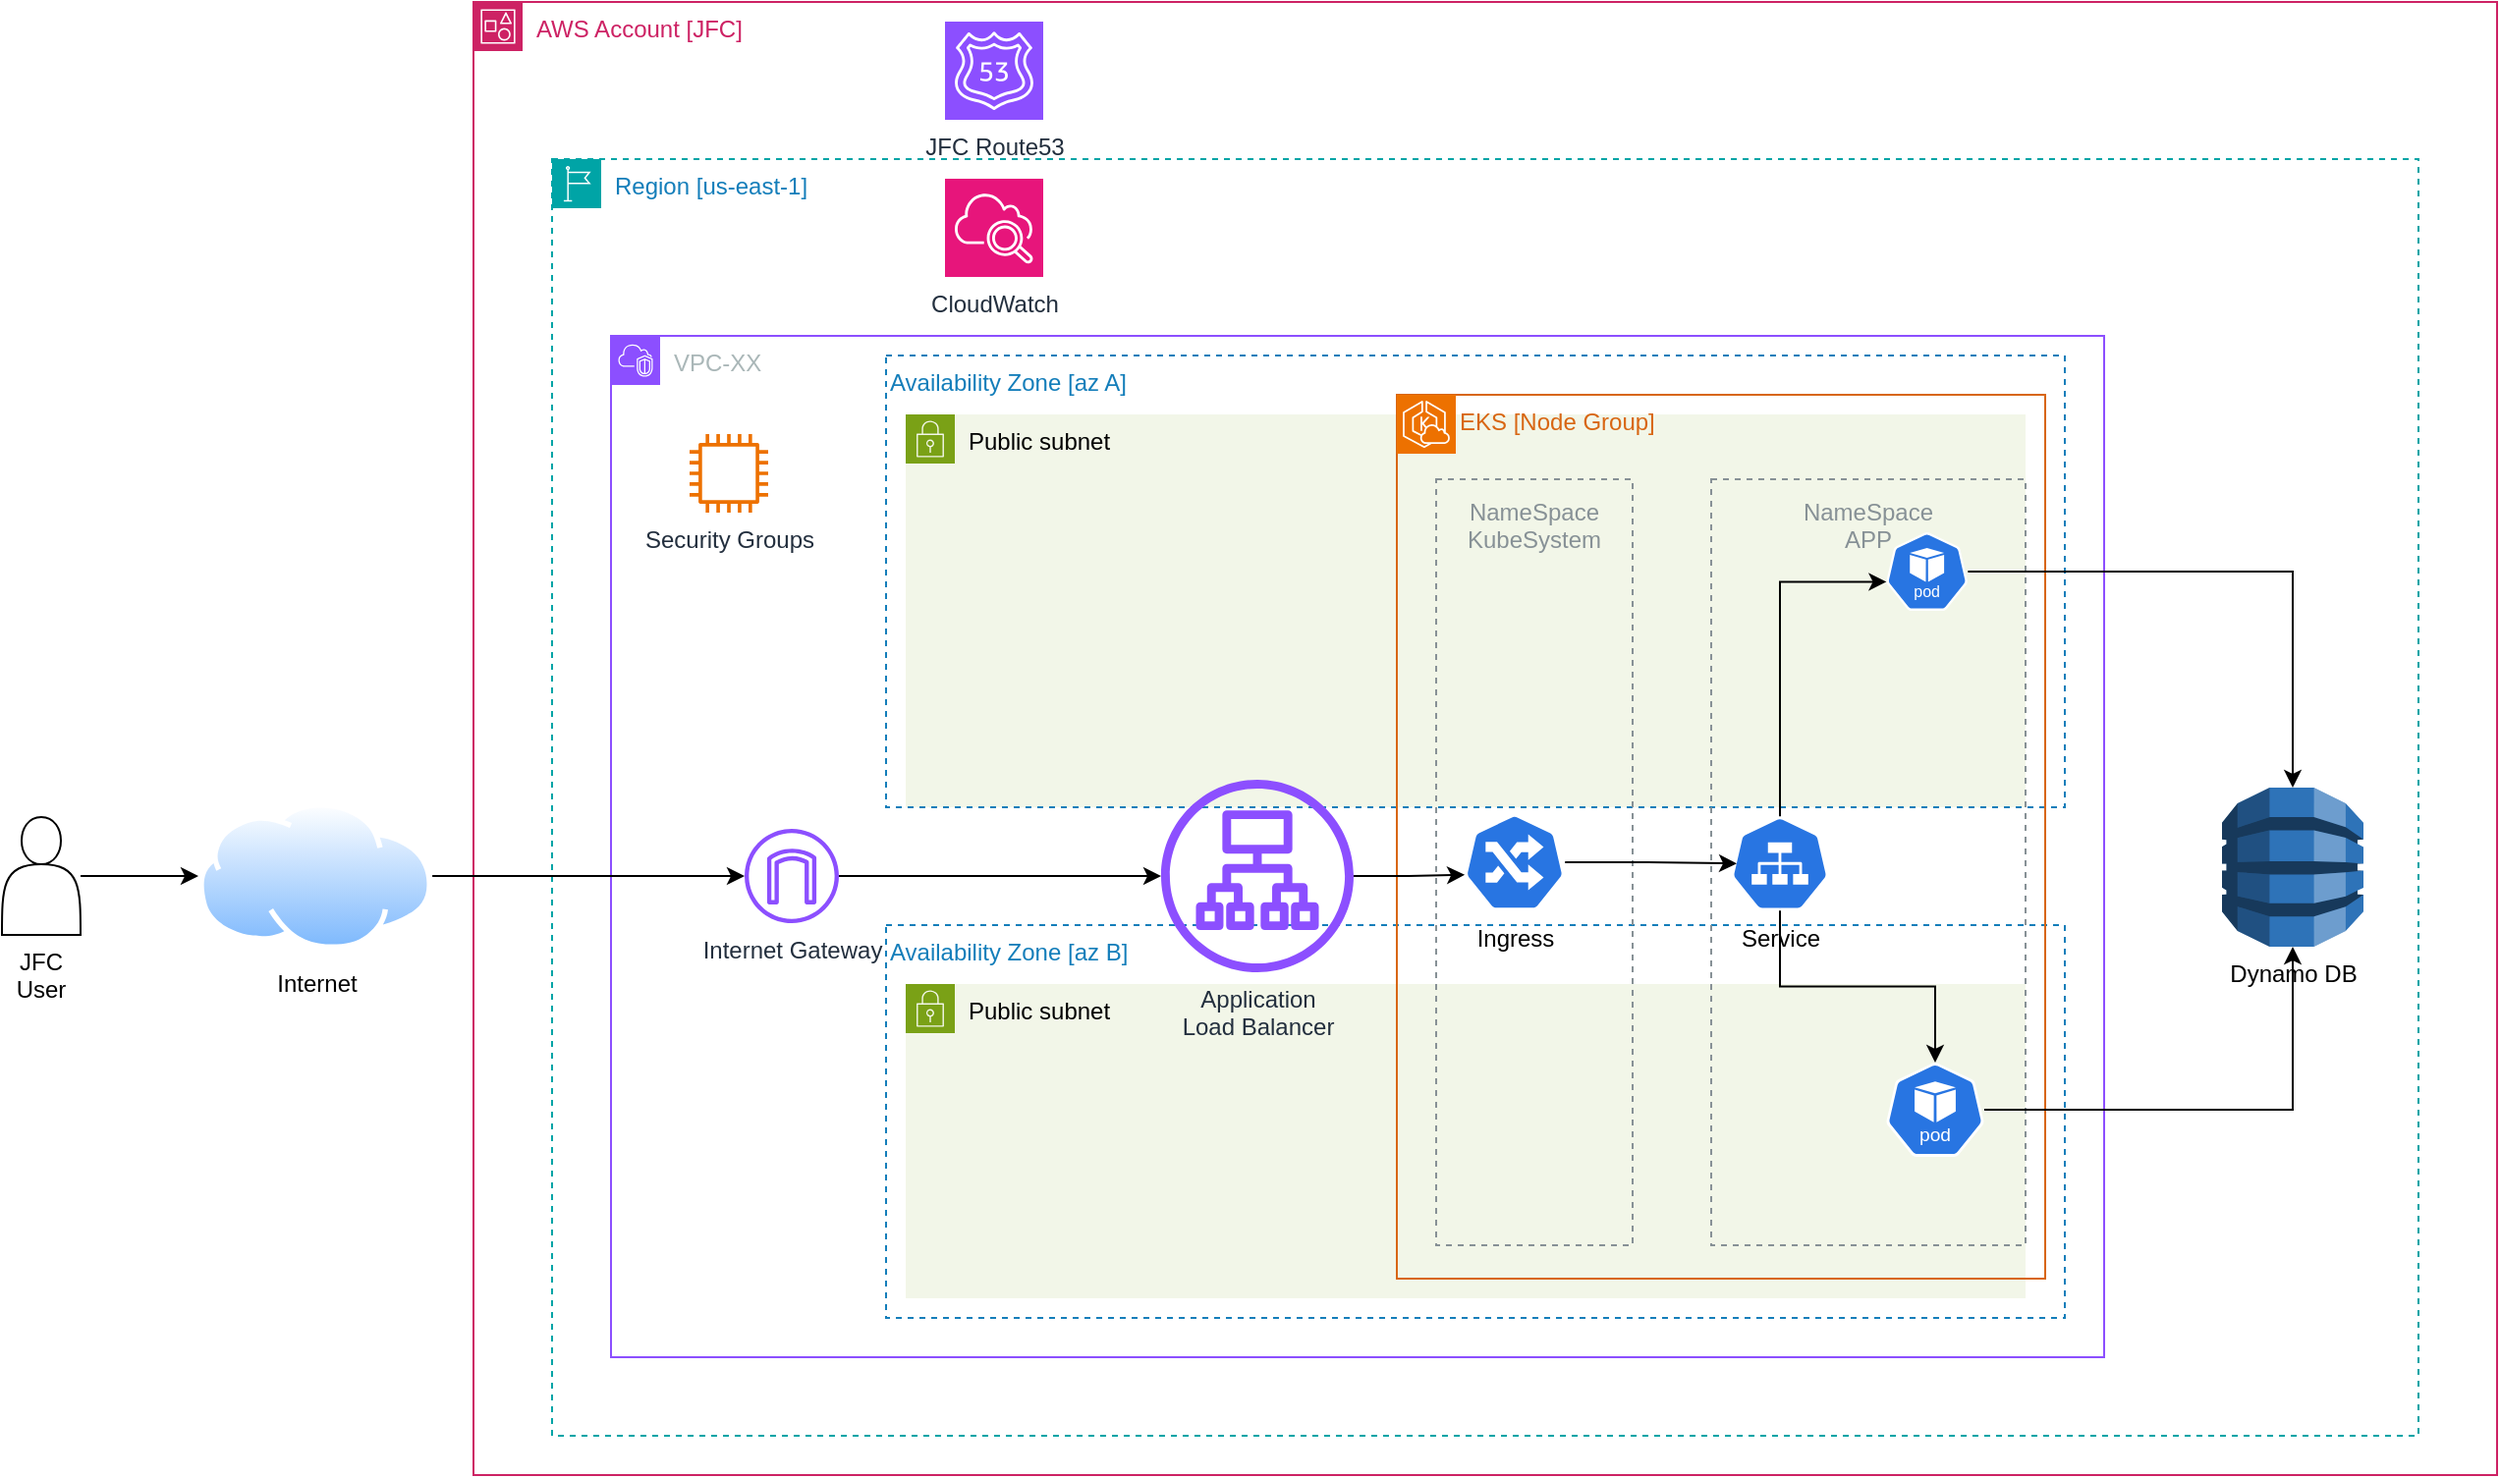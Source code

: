 <mxfile version="27.1.3">
  <diagram name="Page-1" id="TfqSfKkqSXzZEk-eTNJX">
    <mxGraphModel dx="2253" dy="1958" grid="1" gridSize="10" guides="1" tooltips="1" connect="1" arrows="1" fold="1" page="1" pageScale="1" pageWidth="827" pageHeight="1169" math="0" shadow="0">
      <root>
        <mxCell id="0" />
        <mxCell id="1" parent="0" />
        <mxCell id="SEBXCIEi1Ep4QCb8xXwG-51" value="Public subnet" style="points=[[0,0],[0.25,0],[0.5,0],[0.75,0],[1,0],[1,0.25],[1,0.5],[1,0.75],[1,1],[0.75,1],[0.5,1],[0.25,1],[0,1],[0,0.75],[0,0.5],[0,0.25]];outlineConnect=0;gradientColor=none;html=1;whiteSpace=wrap;fontSize=12;fontStyle=0;container=1;pointerEvents=0;collapsible=0;recursiveResize=0;shape=mxgraph.aws4.group;grIcon=mxgraph.aws4.group_security_group;grStroke=0;strokeColor=#7AA116;fillColor=#F2F6E8;verticalAlign=top;align=left;spacingLeft=30;fontColor=default;dashed=0;labelBackgroundColor=none;" vertex="1" parent="1">
          <mxGeometry x="-150" y="-110" width="570" height="200" as="geometry" />
        </mxCell>
        <mxCell id="SEBXCIEi1Ep4QCb8xXwG-53" value="Public subnet" style="points=[[0,0],[0.25,0],[0.5,0],[0.75,0],[1,0],[1,0.25],[1,0.5],[1,0.75],[1,1],[0.75,1],[0.5,1],[0.25,1],[0,1],[0,0.75],[0,0.5],[0,0.25]];outlineConnect=0;gradientColor=none;html=1;whiteSpace=wrap;fontSize=12;fontStyle=0;container=1;pointerEvents=0;collapsible=0;recursiveResize=0;shape=mxgraph.aws4.group;grIcon=mxgraph.aws4.group_security_group;grStroke=0;strokeColor=#7AA116;fillColor=#F2F6E8;verticalAlign=top;align=left;spacingLeft=30;fontColor=default;dashed=0;labelBackgroundColor=none;" vertex="1" parent="1">
          <mxGeometry x="-150" y="180" width="570" height="160" as="geometry" />
        </mxCell>
        <mxCell id="SEBXCIEi1Ep4QCb8xXwG-3" value="AWS Account [JFC]" style="points=[[0,0],[0.25,0],[0.5,0],[0.75,0],[1,0],[1,0.25],[1,0.5],[1,0.75],[1,1],[0.75,1],[0.5,1],[0.25,1],[0,1],[0,0.75],[0,0.5],[0,0.25]];outlineConnect=0;gradientColor=none;html=1;whiteSpace=wrap;fontSize=12;fontStyle=0;container=1;pointerEvents=0;collapsible=0;recursiveResize=0;shape=mxgraph.aws4.group;grIcon=mxgraph.aws4.group_account;strokeColor=#CD2264;fillColor=none;verticalAlign=top;align=left;spacingLeft=30;fontColor=#CD2264;dashed=0;" vertex="1" parent="1">
          <mxGeometry x="-370" y="-320" width="1030" height="750" as="geometry" />
        </mxCell>
        <mxCell id="SEBXCIEi1Ep4QCb8xXwG-43" value="JFC Route53" style="sketch=0;points=[[0,0,0],[0.25,0,0],[0.5,0,0],[0.75,0,0],[1,0,0],[0,1,0],[0.25,1,0],[0.5,1,0],[0.75,1,0],[1,1,0],[0,0.25,0],[0,0.5,0],[0,0.75,0],[1,0.25,0],[1,0.5,0],[1,0.75,0]];outlineConnect=0;fontColor=#232F3E;fillColor=#8C4FFF;strokeColor=#ffffff;dashed=0;verticalLabelPosition=bottom;verticalAlign=top;align=center;html=1;fontSize=12;fontStyle=0;aspect=fixed;shape=mxgraph.aws4.resourceIcon;resIcon=mxgraph.aws4.route_53;" vertex="1" parent="SEBXCIEi1Ep4QCb8xXwG-3">
          <mxGeometry x="240" y="10" width="50" height="50" as="geometry" />
        </mxCell>
        <mxCell id="SEBXCIEi1Ep4QCb8xXwG-4" value="Region [us-east-1]" style="points=[[0,0],[0.25,0],[0.5,0],[0.75,0],[1,0],[1,0.25],[1,0.5],[1,0.75],[1,1],[0.75,1],[0.5,1],[0.25,1],[0,1],[0,0.75],[0,0.5],[0,0.25]];outlineConnect=0;gradientColor=none;html=1;whiteSpace=wrap;fontSize=12;fontStyle=0;container=1;pointerEvents=0;collapsible=0;recursiveResize=0;shape=mxgraph.aws4.group;grIcon=mxgraph.aws4.group_region;strokeColor=#00A4A6;fillColor=none;verticalAlign=top;align=left;spacingLeft=30;fontColor=#147EBA;dashed=1;" vertex="1" parent="1">
          <mxGeometry x="-330" y="-240" width="950" height="650" as="geometry" />
        </mxCell>
        <mxCell id="SEBXCIEi1Ep4QCb8xXwG-16" value="Dynamo DB" style="outlineConnect=0;dashed=0;verticalLabelPosition=bottom;verticalAlign=top;align=center;html=1;shape=mxgraph.aws3.dynamo_db;fillColor=#2E73B8;gradientColor=none;labelPosition=center;" vertex="1" parent="SEBXCIEi1Ep4QCb8xXwG-4">
          <mxGeometry x="850" y="320" width="72" height="81" as="geometry" />
        </mxCell>
        <mxCell id="SEBXCIEi1Ep4QCb8xXwG-42" value="CloudWatch" style="sketch=0;points=[[0,0,0],[0.25,0,0],[0.5,0,0],[0.75,0,0],[1,0,0],[0,1,0],[0.25,1,0],[0.5,1,0],[0.75,1,0],[1,1,0],[0,0.25,0],[0,0.5,0],[0,0.75,0],[1,0.25,0],[1,0.5,0],[1,0.75,0]];points=[[0,0,0],[0.25,0,0],[0.5,0,0],[0.75,0,0],[1,0,0],[0,1,0],[0.25,1,0],[0.5,1,0],[0.75,1,0],[1,1,0],[0,0.25,0],[0,0.5,0],[0,0.75,0],[1,0.25,0],[1,0.5,0],[1,0.75,0]];outlineConnect=0;fontColor=#232F3E;fillColor=#E7157B;strokeColor=#ffffff;dashed=0;verticalLabelPosition=bottom;verticalAlign=top;align=center;html=1;fontSize=12;fontStyle=0;aspect=fixed;shape=mxgraph.aws4.resourceIcon;resIcon=mxgraph.aws4.cloudwatch_2;" vertex="1" parent="SEBXCIEi1Ep4QCb8xXwG-4">
          <mxGeometry x="200" y="10" width="50" height="50" as="geometry" />
        </mxCell>
        <mxCell id="SEBXCIEi1Ep4QCb8xXwG-44" value="Security Groups" style="sketch=0;outlineConnect=0;fontColor=#232F3E;gradientColor=none;fillColor=#ED7100;strokeColor=none;dashed=0;verticalLabelPosition=bottom;verticalAlign=top;align=center;html=1;fontSize=12;fontStyle=0;aspect=fixed;pointerEvents=1;shape=mxgraph.aws4.instance2;" vertex="1" parent="SEBXCIEi1Ep4QCb8xXwG-4">
          <mxGeometry x="70" y="140" width="40" height="40" as="geometry" />
        </mxCell>
        <mxCell id="SEBXCIEi1Ep4QCb8xXwG-7" value="VPC-XX" style="points=[[0,0],[0.25,0],[0.5,0],[0.75,0],[1,0],[1,0.25],[1,0.5],[1,0.75],[1,1],[0.75,1],[0.5,1],[0.25,1],[0,1],[0,0.75],[0,0.5],[0,0.25]];outlineConnect=0;gradientColor=none;html=1;whiteSpace=wrap;fontSize=12;fontStyle=0;container=0;pointerEvents=0;collapsible=0;recursiveResize=0;shape=mxgraph.aws4.group;grIcon=mxgraph.aws4.group_vpc2;strokeColor=#8C4FFF;fillColor=none;verticalAlign=top;align=left;spacingLeft=30;fontColor=#AAB7B8;dashed=0;" vertex="1" parent="1">
          <mxGeometry x="-300" y="-150" width="760" height="520" as="geometry" />
        </mxCell>
        <mxCell id="SEBXCIEi1Ep4QCb8xXwG-8" value="Availability Zone [az A]" style="fillColor=none;strokeColor=#147EBA;dashed=1;verticalAlign=top;fontStyle=0;fontColor=#147EBA;whiteSpace=wrap;html=1;align=left;container=0;" vertex="1" parent="1">
          <mxGeometry x="-160" y="-140" width="600" height="230" as="geometry" />
        </mxCell>
        <mxCell id="SEBXCIEi1Ep4QCb8xXwG-9" value="Availability Zone [az B]" style="fillColor=none;strokeColor=#147EBA;dashed=1;verticalAlign=top;fontStyle=0;fontColor=#147EBA;whiteSpace=wrap;html=1;align=left;" vertex="1" parent="1">
          <mxGeometry x="-160" y="150" width="600" height="200" as="geometry" />
        </mxCell>
        <mxCell id="SEBXCIEi1Ep4QCb8xXwG-30" value="" style="group" vertex="1" connectable="0" parent="1">
          <mxGeometry x="260" y="-87" width="160" height="400" as="geometry" />
        </mxCell>
        <mxCell id="SEBXCIEi1Ep4QCb8xXwG-31" value="NameSpace&lt;br&gt;APP" style="outlineConnect=0;gradientColor=none;html=1;whiteSpace=wrap;fontSize=12;fontStyle=0;strokeColor=#879196;fillColor=none;verticalAlign=top;align=center;fontColor=#879196;dashed=1;spacingTop=3;container=1;" vertex="1" parent="SEBXCIEi1Ep4QCb8xXwG-30">
          <mxGeometry y="10" width="160" height="390" as="geometry">
            <mxRectangle x="10" y="40" width="110" height="30" as="alternateBounds" />
          </mxGeometry>
        </mxCell>
        <mxCell id="SEBXCIEi1Ep4QCb8xXwG-25" value="Service" style="aspect=fixed;sketch=0;html=1;dashed=0;whitespace=wrap;verticalLabelPosition=bottom;verticalAlign=top;fillColor=#2875E2;strokeColor=#ffffff;points=[[0.005,0.63,0],[0.1,0.2,0],[0.9,0.2,0],[0.5,0,0],[0.995,0.63,0],[0.72,0.99,0],[0.5,1,0],[0.28,0.99,0]];shape=mxgraph.kubernetes.icon2;prIcon=svc" vertex="1" parent="SEBXCIEi1Ep4QCb8xXwG-30">
          <mxGeometry x="10" y="181.63" width="50" height="48" as="geometry" />
        </mxCell>
        <mxCell id="SEBXCIEi1Ep4QCb8xXwG-11" value="EKS [Node Group]" style="points=[[0,0],[0.25,0],[0.5,0],[0.75,0],[1,0],[1,0.25],[1,0.5],[1,0.75],[1,1],[0.75,1],[0.5,1],[0.25,1],[0,1],[0,0.75],[0,0.5],[0,0.25]];outlineConnect=0;gradientColor=none;html=1;whiteSpace=wrap;fontSize=12;fontStyle=0;container=1;pointerEvents=0;collapsible=0;recursiveResize=0;shape=mxgraph.aws4.group;grIcon=mxgraph.aws4.group_ec2_instance_contents;strokeColor=#D86613;fillColor=none;verticalAlign=top;align=left;spacingLeft=30;fontColor=#D86613;dashed=0;" vertex="1" parent="1">
          <mxGeometry x="100" y="-120" width="330" height="450" as="geometry" />
        </mxCell>
        <mxCell id="SEBXCIEi1Ep4QCb8xXwG-10" value="" style="sketch=0;points=[[0,0,0],[0.25,0,0],[0.5,0,0],[0.75,0,0],[1,0,0],[0,1,0],[0.25,1,0],[0.5,1,0],[0.75,1,0],[1,1,0],[0,0.25,0],[0,0.5,0],[0,0.75,0],[1,0.25,0],[1,0.5,0],[1,0.75,0]];outlineConnect=0;fontColor=#232F3E;fillColor=#ED7100;strokeColor=#ffffff;dashed=0;verticalLabelPosition=bottom;verticalAlign=top;align=center;html=1;fontSize=12;fontStyle=0;aspect=fixed;shape=mxgraph.aws4.resourceIcon;resIcon=mxgraph.aws4.eks_cloud;" vertex="1" parent="SEBXCIEi1Ep4QCb8xXwG-11">
          <mxGeometry width="30" height="30" as="geometry" />
        </mxCell>
        <mxCell id="SEBXCIEi1Ep4QCb8xXwG-22" value="" style="group" vertex="1" connectable="0" parent="SEBXCIEi1Ep4QCb8xXwG-11">
          <mxGeometry x="20" y="43" width="100" height="390" as="geometry" />
        </mxCell>
        <mxCell id="SEBXCIEi1Ep4QCb8xXwG-19" value="NameSpace&lt;br&gt;KubeSystem" style="outlineConnect=0;gradientColor=none;html=1;whiteSpace=wrap;fontSize=12;fontStyle=0;strokeColor=#879196;fillColor=none;verticalAlign=top;align=center;fontColor=#879196;dashed=1;spacingTop=3;container=1;" vertex="1" parent="SEBXCIEi1Ep4QCb8xXwG-22">
          <mxGeometry width="100" height="390.0" as="geometry">
            <mxRectangle x="10" y="40" width="110" height="30" as="alternateBounds" />
          </mxGeometry>
        </mxCell>
        <mxCell id="SEBXCIEi1Ep4QCb8xXwG-21" value="Ingress" style="aspect=fixed;sketch=0;html=1;dashed=0;whitespace=wrap;verticalLabelPosition=bottom;verticalAlign=top;fillColor=#2875E2;strokeColor=#ffffff;points=[[0.005,0.63,0],[0.1,0.2,0],[0.9,0.2,0],[0.5,0,0],[0.995,0.63,0],[0.72,0.99,0],[0.5,1,0],[0.28,0.99,0]];shape=mxgraph.kubernetes.icon2;prIcon=ing" vertex="1" parent="SEBXCIEi1Ep4QCb8xXwG-22">
          <mxGeometry x="14.286" y="170.368" width="51.316" height="49.263" as="geometry" />
        </mxCell>
        <mxCell id="SEBXCIEi1Ep4QCb8xXwG-15" value="" style="aspect=fixed;sketch=0;html=1;dashed=0;whitespace=wrap;verticalLabelPosition=bottom;verticalAlign=top;fillColor=#2875E2;strokeColor=#ffffff;points=[[0.005,0.63,0],[0.1,0.2,0],[0.9,0.2,0],[0.5,0,0],[0.995,0.63,0],[0.72,0.99,0],[0.5,1,0],[0.28,0.99,0]];shape=mxgraph.kubernetes.icon2;kubernetesLabel=1;prIcon=pod" vertex="1" parent="SEBXCIEi1Ep4QCb8xXwG-11">
          <mxGeometry x="249" y="340" width="50" height="48" as="geometry" />
        </mxCell>
        <mxCell id="SEBXCIEi1Ep4QCb8xXwG-12" value="" style="aspect=fixed;sketch=0;html=1;dashed=0;whitespace=wrap;verticalLabelPosition=bottom;verticalAlign=top;fillColor=#2875E2;strokeColor=#ffffff;points=[[0.005,0.63,0],[0.1,0.2,0],[0.9,0.2,0],[0.5,0,0],[0.995,0.63,0],[0.72,0.99,0],[0.5,1,0],[0.28,0.99,0]];shape=mxgraph.kubernetes.icon2;kubernetesLabel=1;prIcon=pod" vertex="1" parent="SEBXCIEi1Ep4QCb8xXwG-11">
          <mxGeometry x="249" y="70" width="41.67" height="40" as="geometry" />
        </mxCell>
        <mxCell id="SEBXCIEi1Ep4QCb8xXwG-26" style="edgeStyle=orthogonalEdgeStyle;rounded=0;orthogonalLoop=1;jettySize=auto;html=1;entryX=0.06;entryY=0.5;entryDx=0;entryDy=0;entryPerimeter=0;" edge="1" parent="1" source="SEBXCIEi1Ep4QCb8xXwG-21" target="SEBXCIEi1Ep4QCb8xXwG-25">
          <mxGeometry relative="1" as="geometry" />
        </mxCell>
        <mxCell id="SEBXCIEi1Ep4QCb8xXwG-34" style="edgeStyle=orthogonalEdgeStyle;rounded=0;orthogonalLoop=1;jettySize=auto;html=1;entryX=0.005;entryY=0.63;entryDx=0;entryDy=0;entryPerimeter=0;exitX=0.5;exitY=0;exitDx=0;exitDy=0;exitPerimeter=0;" edge="1" parent="1" source="SEBXCIEi1Ep4QCb8xXwG-25" target="SEBXCIEi1Ep4QCb8xXwG-12">
          <mxGeometry relative="1" as="geometry" />
        </mxCell>
        <mxCell id="SEBXCIEi1Ep4QCb8xXwG-35" style="edgeStyle=orthogonalEdgeStyle;rounded=0;orthogonalLoop=1;jettySize=auto;html=1;entryX=0.5;entryY=0;entryDx=0;entryDy=0;entryPerimeter=0;exitX=0.5;exitY=1;exitDx=0;exitDy=0;exitPerimeter=0;" edge="1" parent="1" source="SEBXCIEi1Ep4QCb8xXwG-25" target="SEBXCIEi1Ep4QCb8xXwG-15">
          <mxGeometry relative="1" as="geometry" />
        </mxCell>
        <mxCell id="SEBXCIEi1Ep4QCb8xXwG-36" style="edgeStyle=orthogonalEdgeStyle;rounded=0;orthogonalLoop=1;jettySize=auto;html=1;" edge="1" parent="1" source="SEBXCIEi1Ep4QCb8xXwG-15" target="SEBXCIEi1Ep4QCb8xXwG-16">
          <mxGeometry relative="1" as="geometry" />
        </mxCell>
        <mxCell id="SEBXCIEi1Ep4QCb8xXwG-37" style="edgeStyle=orthogonalEdgeStyle;rounded=0;orthogonalLoop=1;jettySize=auto;html=1;entryX=0.5;entryY=0;entryDx=0;entryDy=0;entryPerimeter=0;" edge="1" parent="1" source="SEBXCIEi1Ep4QCb8xXwG-12" target="SEBXCIEi1Ep4QCb8xXwG-16">
          <mxGeometry relative="1" as="geometry" />
        </mxCell>
        <mxCell id="SEBXCIEi1Ep4QCb8xXwG-38" value="Application&lt;br&gt;Load Balancer" style="sketch=0;outlineConnect=0;fontColor=#232F3E;gradientColor=none;fillColor=#8C4FFF;strokeColor=none;dashed=0;verticalLabelPosition=bottom;verticalAlign=top;align=center;html=1;fontSize=12;fontStyle=0;aspect=fixed;pointerEvents=1;shape=mxgraph.aws4.application_load_balancer;" vertex="1" parent="1">
          <mxGeometry x="-20" y="76" width="98" height="98" as="geometry" />
        </mxCell>
        <mxCell id="SEBXCIEi1Ep4QCb8xXwG-40" style="edgeStyle=orthogonalEdgeStyle;rounded=0;orthogonalLoop=1;jettySize=auto;html=1;entryX=0.005;entryY=0.63;entryDx=0;entryDy=0;entryPerimeter=0;" edge="1" parent="1" source="SEBXCIEi1Ep4QCb8xXwG-38" target="SEBXCIEi1Ep4QCb8xXwG-21">
          <mxGeometry relative="1" as="geometry" />
        </mxCell>
        <mxCell id="SEBXCIEi1Ep4QCb8xXwG-47" style="edgeStyle=orthogonalEdgeStyle;rounded=0;orthogonalLoop=1;jettySize=auto;html=1;" edge="1" parent="1" source="SEBXCIEi1Ep4QCb8xXwG-45" target="SEBXCIEi1Ep4QCb8xXwG-46">
          <mxGeometry relative="1" as="geometry" />
        </mxCell>
        <mxCell id="SEBXCIEi1Ep4QCb8xXwG-45" value="JFC User" style="shape=actor;whiteSpace=wrap;html=1;labelPosition=center;verticalLabelPosition=bottom;align=center;verticalAlign=top;" vertex="1" parent="1">
          <mxGeometry x="-610" y="95" width="40" height="60" as="geometry" />
        </mxCell>
        <mxCell id="SEBXCIEi1Ep4QCb8xXwG-48" style="edgeStyle=orthogonalEdgeStyle;rounded=0;orthogonalLoop=1;jettySize=auto;html=1;" edge="1" parent="1" source="SEBXCIEi1Ep4QCb8xXwG-55" target="SEBXCIEi1Ep4QCb8xXwG-38">
          <mxGeometry relative="1" as="geometry" />
        </mxCell>
        <mxCell id="SEBXCIEi1Ep4QCb8xXwG-46" value="Internet" style="image;aspect=fixed;perimeter=ellipsePerimeter;html=1;align=center;shadow=0;dashed=0;spacingTop=3;image=img/lib/active_directory/internet_cloud.svg;" vertex="1" parent="1">
          <mxGeometry x="-510" y="87.5" width="119.05" height="75" as="geometry" />
        </mxCell>
        <mxCell id="SEBXCIEi1Ep4QCb8xXwG-56" value="" style="edgeStyle=orthogonalEdgeStyle;rounded=0;orthogonalLoop=1;jettySize=auto;html=1;" edge="1" parent="1" source="SEBXCIEi1Ep4QCb8xXwG-46" target="SEBXCIEi1Ep4QCb8xXwG-55">
          <mxGeometry relative="1" as="geometry">
            <mxPoint x="-391" y="125" as="sourcePoint" />
            <mxPoint x="-20" y="125" as="targetPoint" />
          </mxGeometry>
        </mxCell>
        <mxCell id="SEBXCIEi1Ep4QCb8xXwG-55" value="Internet Gateway" style="sketch=0;outlineConnect=0;fontColor=#232F3E;gradientColor=none;fillColor=#8C4FFF;strokeColor=none;dashed=0;verticalLabelPosition=bottom;verticalAlign=top;align=center;html=1;fontSize=12;fontStyle=0;aspect=fixed;pointerEvents=1;shape=mxgraph.aws4.internet_gateway;" vertex="1" parent="1">
          <mxGeometry x="-232" y="101" width="48" height="48" as="geometry" />
        </mxCell>
      </root>
    </mxGraphModel>
  </diagram>
</mxfile>
